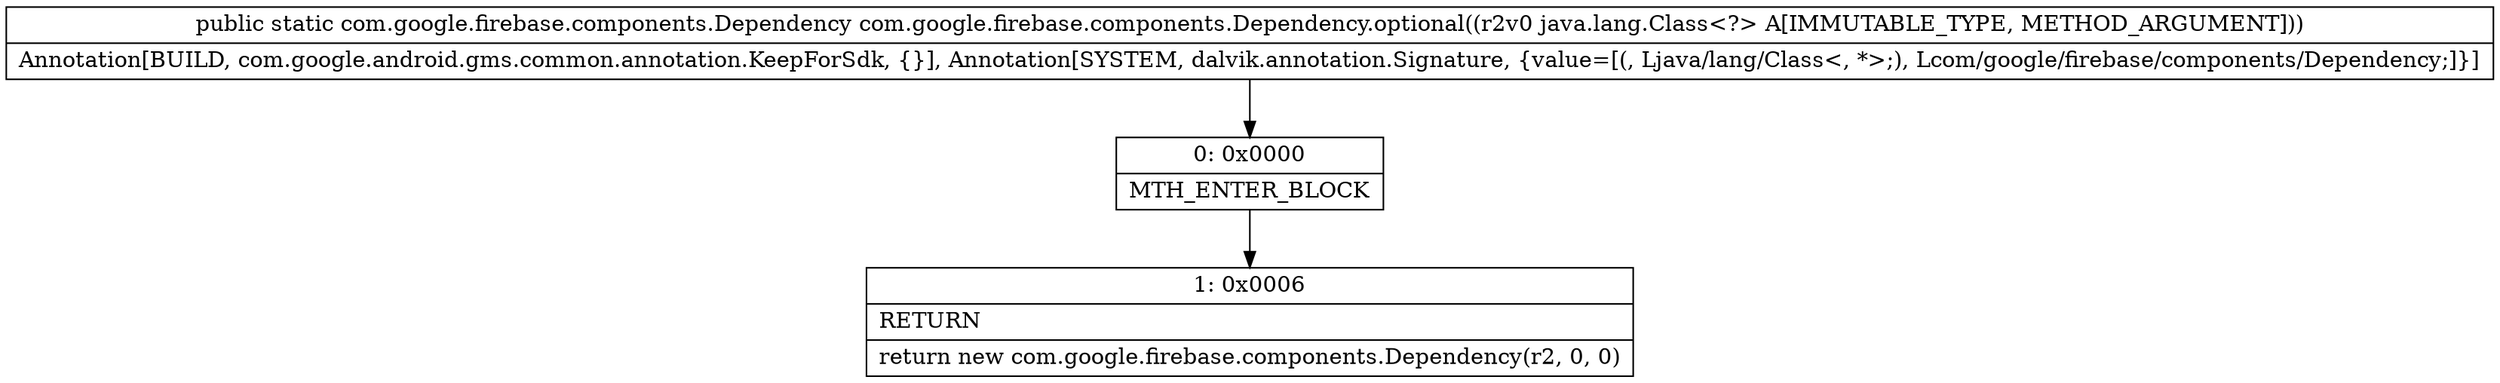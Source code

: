 digraph "CFG forcom.google.firebase.components.Dependency.optional(Ljava\/lang\/Class;)Lcom\/google\/firebase\/components\/Dependency;" {
Node_0 [shape=record,label="{0\:\ 0x0000|MTH_ENTER_BLOCK\l}"];
Node_1 [shape=record,label="{1\:\ 0x0006|RETURN\l|return new com.google.firebase.components.Dependency(r2, 0, 0)\l}"];
MethodNode[shape=record,label="{public static com.google.firebase.components.Dependency com.google.firebase.components.Dependency.optional((r2v0 java.lang.Class\<?\> A[IMMUTABLE_TYPE, METHOD_ARGUMENT]))  | Annotation[BUILD, com.google.android.gms.common.annotation.KeepForSdk, \{\}], Annotation[SYSTEM, dalvik.annotation.Signature, \{value=[(, Ljava\/lang\/Class\<, *\>;), Lcom\/google\/firebase\/components\/Dependency;]\}]\l}"];
MethodNode -> Node_0;
Node_0 -> Node_1;
}


